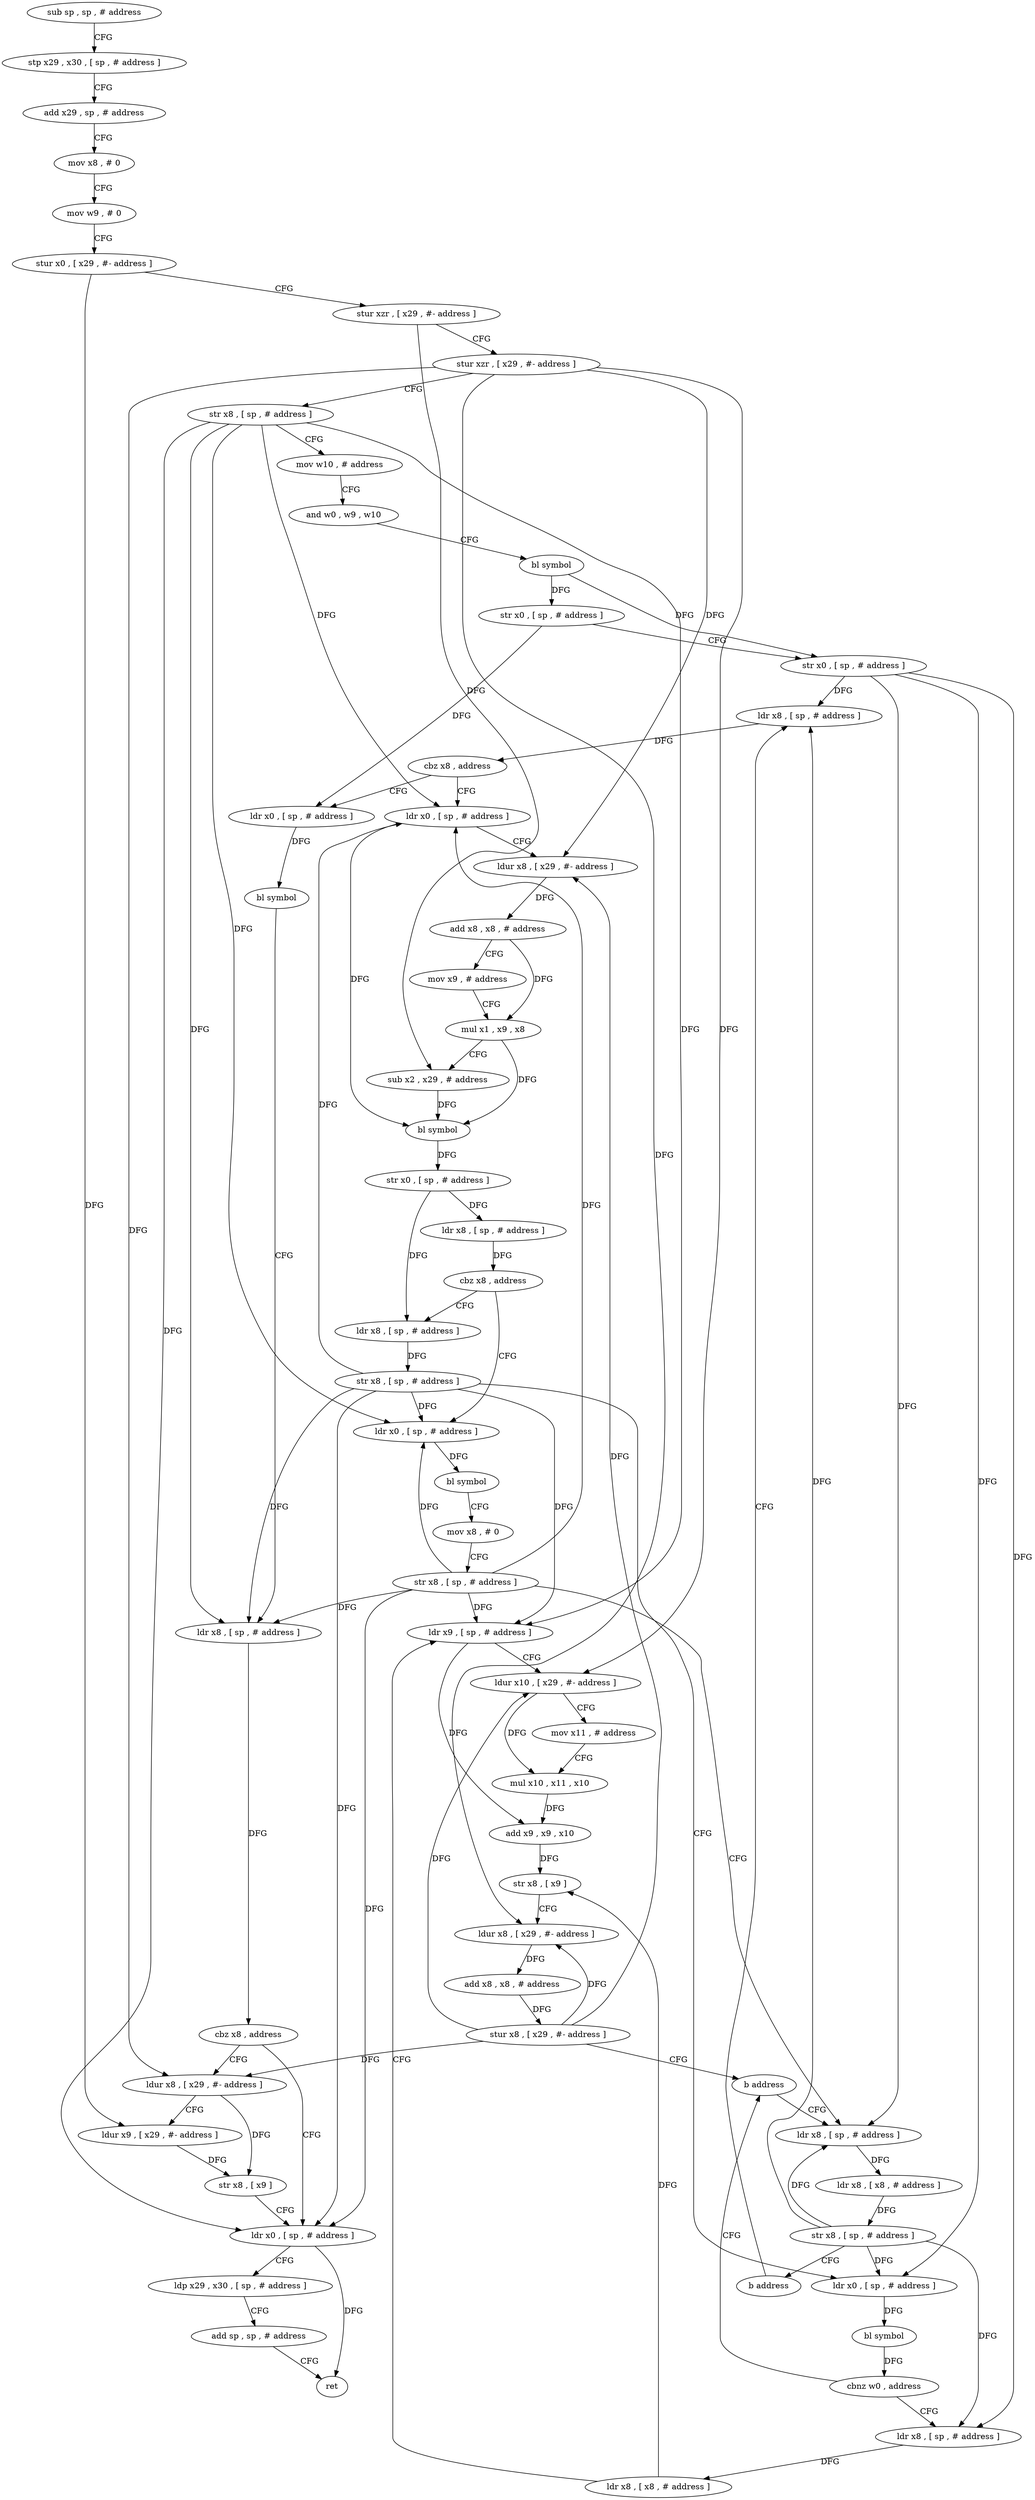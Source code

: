 digraph "func" {
"4265696" [label = "sub sp , sp , # address" ]
"4265700" [label = "stp x29 , x30 , [ sp , # address ]" ]
"4265704" [label = "add x29 , sp , # address" ]
"4265708" [label = "mov x8 , # 0" ]
"4265712" [label = "mov w9 , # 0" ]
"4265716" [label = "stur x0 , [ x29 , #- address ]" ]
"4265720" [label = "stur xzr , [ x29 , #- address ]" ]
"4265724" [label = "stur xzr , [ x29 , #- address ]" ]
"4265728" [label = "str x8 , [ sp , # address ]" ]
"4265732" [label = "mov w10 , # address" ]
"4265736" [label = "and w0 , w9 , w10" ]
"4265740" [label = "bl symbol" ]
"4265744" [label = "str x0 , [ sp , # address ]" ]
"4265748" [label = "str x0 , [ sp , # address ]" ]
"4265752" [label = "ldr x8 , [ sp , # address ]" ]
"4265900" [label = "ldr x0 , [ sp , # address ]" ]
"4265904" [label = "bl symbol" ]
"4265908" [label = "ldr x8 , [ sp , # address ]" ]
"4265912" [label = "cbz x8 , address" ]
"4265928" [label = "ldr x0 , [ sp , # address ]" ]
"4265916" [label = "ldur x8 , [ x29 , #- address ]" ]
"4265760" [label = "ldr x0 , [ sp , # address ]" ]
"4265764" [label = "ldur x8 , [ x29 , #- address ]" ]
"4265768" [label = "add x8 , x8 , # address" ]
"4265772" [label = "mov x9 , # address" ]
"4265776" [label = "mul x1 , x9 , x8" ]
"4265780" [label = "sub x2 , x29 , # address" ]
"4265784" [label = "bl symbol" ]
"4265788" [label = "str x0 , [ sp , # address ]" ]
"4265792" [label = "ldr x8 , [ sp , # address ]" ]
"4265796" [label = "cbz x8 , address" ]
"4265868" [label = "ldr x0 , [ sp , # address ]" ]
"4265800" [label = "ldr x8 , [ sp , # address ]" ]
"4265932" [label = "ldp x29 , x30 , [ sp , # address ]" ]
"4265936" [label = "add sp , sp , # address" ]
"4265940" [label = "ret" ]
"4265920" [label = "ldur x9 , [ x29 , #- address ]" ]
"4265924" [label = "str x8 , [ x9 ]" ]
"4265872" [label = "bl symbol" ]
"4265876" [label = "mov x8 , # 0" ]
"4265880" [label = "str x8 , [ sp , # address ]" ]
"4265884" [label = "ldr x8 , [ sp , # address ]" ]
"4265804" [label = "str x8 , [ sp , # address ]" ]
"4265808" [label = "ldr x0 , [ sp , # address ]" ]
"4265812" [label = "bl symbol" ]
"4265816" [label = "cbnz w0 , address" ]
"4265864" [label = "b address" ]
"4265820" [label = "ldr x8 , [ sp , # address ]" ]
"4265756" [label = "cbz x8 , address" ]
"4265824" [label = "ldr x8 , [ x8 , # address ]" ]
"4265828" [label = "ldr x9 , [ sp , # address ]" ]
"4265832" [label = "ldur x10 , [ x29 , #- address ]" ]
"4265836" [label = "mov x11 , # address" ]
"4265840" [label = "mul x10 , x11 , x10" ]
"4265844" [label = "add x9 , x9 , x10" ]
"4265848" [label = "str x8 , [ x9 ]" ]
"4265852" [label = "ldur x8 , [ x29 , #- address ]" ]
"4265856" [label = "add x8 , x8 , # address" ]
"4265860" [label = "stur x8 , [ x29 , #- address ]" ]
"4265888" [label = "ldr x8 , [ x8 , # address ]" ]
"4265892" [label = "str x8 , [ sp , # address ]" ]
"4265896" [label = "b address" ]
"4265696" -> "4265700" [ label = "CFG" ]
"4265700" -> "4265704" [ label = "CFG" ]
"4265704" -> "4265708" [ label = "CFG" ]
"4265708" -> "4265712" [ label = "CFG" ]
"4265712" -> "4265716" [ label = "CFG" ]
"4265716" -> "4265720" [ label = "CFG" ]
"4265716" -> "4265920" [ label = "DFG" ]
"4265720" -> "4265724" [ label = "CFG" ]
"4265720" -> "4265780" [ label = "DFG" ]
"4265724" -> "4265728" [ label = "CFG" ]
"4265724" -> "4265764" [ label = "DFG" ]
"4265724" -> "4265916" [ label = "DFG" ]
"4265724" -> "4265832" [ label = "DFG" ]
"4265724" -> "4265852" [ label = "DFG" ]
"4265728" -> "4265732" [ label = "CFG" ]
"4265728" -> "4265908" [ label = "DFG" ]
"4265728" -> "4265760" [ label = "DFG" ]
"4265728" -> "4265928" [ label = "DFG" ]
"4265728" -> "4265868" [ label = "DFG" ]
"4265728" -> "4265828" [ label = "DFG" ]
"4265732" -> "4265736" [ label = "CFG" ]
"4265736" -> "4265740" [ label = "CFG" ]
"4265740" -> "4265744" [ label = "DFG" ]
"4265740" -> "4265748" [ label = "DFG" ]
"4265744" -> "4265748" [ label = "CFG" ]
"4265744" -> "4265900" [ label = "DFG" ]
"4265748" -> "4265752" [ label = "DFG" ]
"4265748" -> "4265808" [ label = "DFG" ]
"4265748" -> "4265884" [ label = "DFG" ]
"4265748" -> "4265820" [ label = "DFG" ]
"4265752" -> "4265756" [ label = "DFG" ]
"4265900" -> "4265904" [ label = "DFG" ]
"4265904" -> "4265908" [ label = "CFG" ]
"4265908" -> "4265912" [ label = "DFG" ]
"4265912" -> "4265928" [ label = "CFG" ]
"4265912" -> "4265916" [ label = "CFG" ]
"4265928" -> "4265932" [ label = "CFG" ]
"4265928" -> "4265940" [ label = "DFG" ]
"4265916" -> "4265920" [ label = "CFG" ]
"4265916" -> "4265924" [ label = "DFG" ]
"4265760" -> "4265764" [ label = "CFG" ]
"4265760" -> "4265784" [ label = "DFG" ]
"4265764" -> "4265768" [ label = "DFG" ]
"4265768" -> "4265772" [ label = "CFG" ]
"4265768" -> "4265776" [ label = "DFG" ]
"4265772" -> "4265776" [ label = "CFG" ]
"4265776" -> "4265780" [ label = "CFG" ]
"4265776" -> "4265784" [ label = "DFG" ]
"4265780" -> "4265784" [ label = "DFG" ]
"4265784" -> "4265788" [ label = "DFG" ]
"4265788" -> "4265792" [ label = "DFG" ]
"4265788" -> "4265800" [ label = "DFG" ]
"4265792" -> "4265796" [ label = "DFG" ]
"4265796" -> "4265868" [ label = "CFG" ]
"4265796" -> "4265800" [ label = "CFG" ]
"4265868" -> "4265872" [ label = "DFG" ]
"4265800" -> "4265804" [ label = "DFG" ]
"4265932" -> "4265936" [ label = "CFG" ]
"4265936" -> "4265940" [ label = "CFG" ]
"4265920" -> "4265924" [ label = "DFG" ]
"4265924" -> "4265928" [ label = "CFG" ]
"4265872" -> "4265876" [ label = "CFG" ]
"4265876" -> "4265880" [ label = "CFG" ]
"4265880" -> "4265884" [ label = "CFG" ]
"4265880" -> "4265908" [ label = "DFG" ]
"4265880" -> "4265760" [ label = "DFG" ]
"4265880" -> "4265928" [ label = "DFG" ]
"4265880" -> "4265868" [ label = "DFG" ]
"4265880" -> "4265828" [ label = "DFG" ]
"4265884" -> "4265888" [ label = "DFG" ]
"4265804" -> "4265808" [ label = "CFG" ]
"4265804" -> "4265908" [ label = "DFG" ]
"4265804" -> "4265760" [ label = "DFG" ]
"4265804" -> "4265928" [ label = "DFG" ]
"4265804" -> "4265868" [ label = "DFG" ]
"4265804" -> "4265828" [ label = "DFG" ]
"4265808" -> "4265812" [ label = "DFG" ]
"4265812" -> "4265816" [ label = "DFG" ]
"4265816" -> "4265864" [ label = "CFG" ]
"4265816" -> "4265820" [ label = "CFG" ]
"4265864" -> "4265884" [ label = "CFG" ]
"4265820" -> "4265824" [ label = "DFG" ]
"4265756" -> "4265900" [ label = "CFG" ]
"4265756" -> "4265760" [ label = "CFG" ]
"4265824" -> "4265828" [ label = "CFG" ]
"4265824" -> "4265848" [ label = "DFG" ]
"4265828" -> "4265832" [ label = "CFG" ]
"4265828" -> "4265844" [ label = "DFG" ]
"4265832" -> "4265836" [ label = "CFG" ]
"4265832" -> "4265840" [ label = "DFG" ]
"4265836" -> "4265840" [ label = "CFG" ]
"4265840" -> "4265844" [ label = "DFG" ]
"4265844" -> "4265848" [ label = "DFG" ]
"4265848" -> "4265852" [ label = "CFG" ]
"4265852" -> "4265856" [ label = "DFG" ]
"4265856" -> "4265860" [ label = "DFG" ]
"4265860" -> "4265864" [ label = "CFG" ]
"4265860" -> "4265764" [ label = "DFG" ]
"4265860" -> "4265916" [ label = "DFG" ]
"4265860" -> "4265832" [ label = "DFG" ]
"4265860" -> "4265852" [ label = "DFG" ]
"4265888" -> "4265892" [ label = "DFG" ]
"4265892" -> "4265896" [ label = "CFG" ]
"4265892" -> "4265752" [ label = "DFG" ]
"4265892" -> "4265808" [ label = "DFG" ]
"4265892" -> "4265884" [ label = "DFG" ]
"4265892" -> "4265820" [ label = "DFG" ]
"4265896" -> "4265752" [ label = "CFG" ]
}
